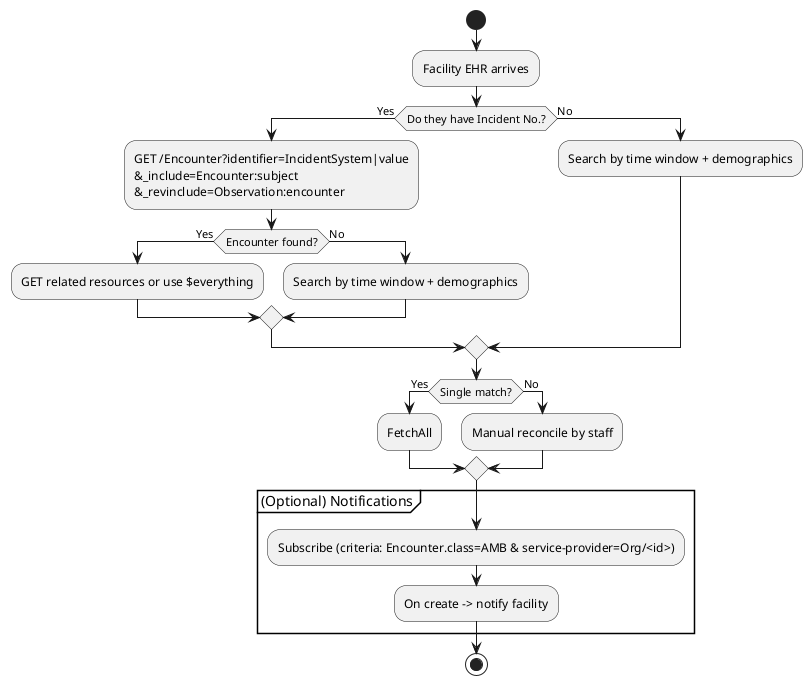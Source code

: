 @startuml
start
:Facility EHR arrives;
if (Do they have Incident No.?) then (Yes)
  :GET /Encounter?identifier=IncidentSystem|value\n&_include=Encounter:subject\n&_revinclude=Observation:encounter;
  if (Encounter found?) then (Yes)
    :GET related resources or use $everything;
  else (No)
    :Search by time window + demographics;
  endif
else (No)
  :Search by time window + demographics;
endif

if (Single match?) then (Yes)
  :FetchAll;
else (No)
  :Manual reconcile by staff;
endif

partition "(Optional) Notifications" {
  :Subscribe (criteria: Encounter.class=AMB & service-provider=Org/<id>);
  :On create -> notify facility;
}
stop
@enduml